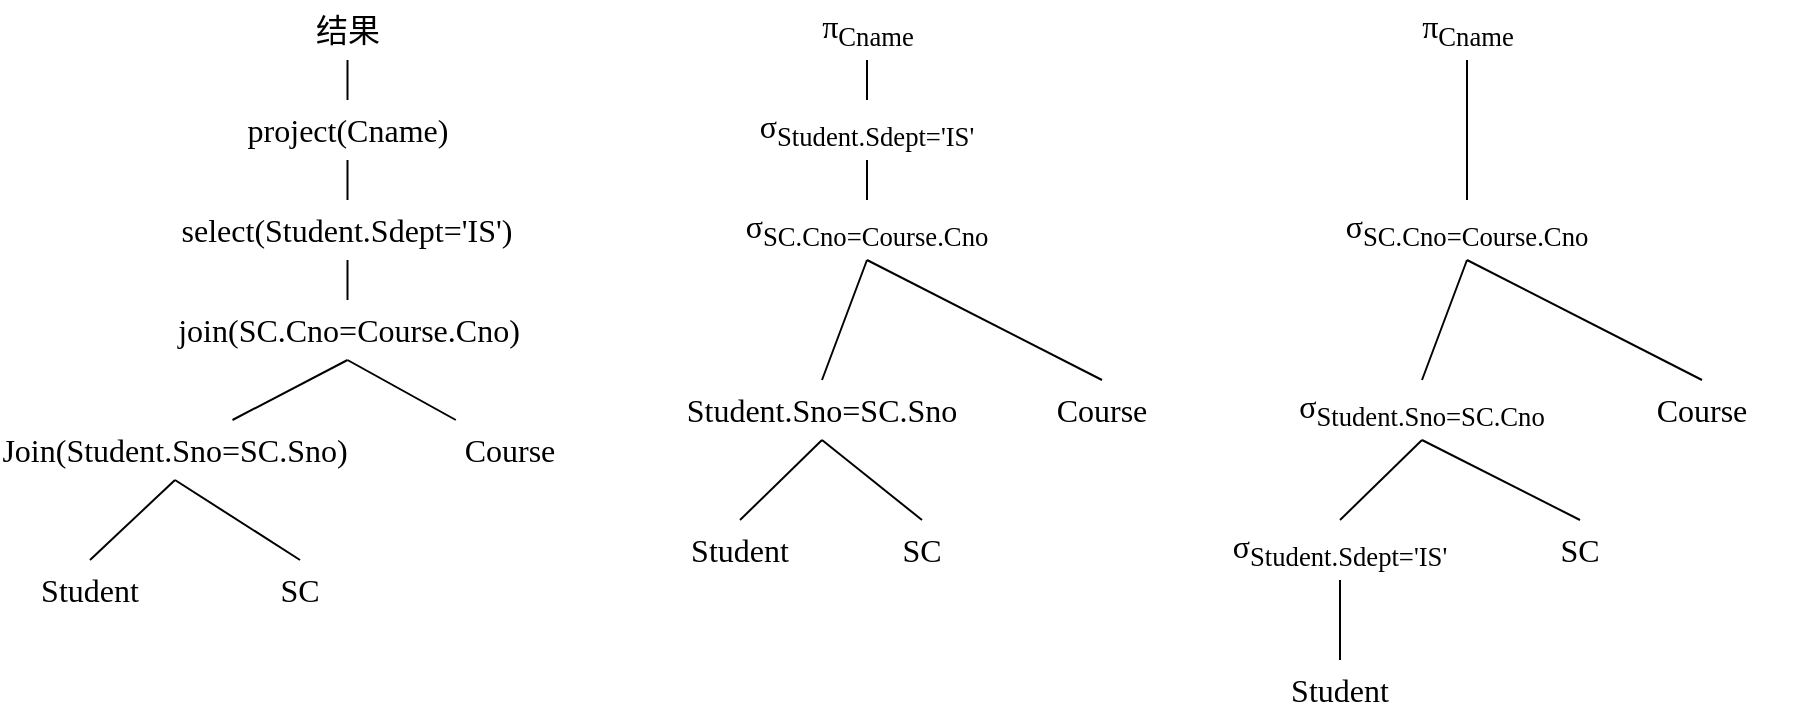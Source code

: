 <mxfile version="20.2.3" type="device"><diagram id="wJKtNPSoCHfU9U4MhGxK" name="第 1 页"><mxGraphModel dx="764" dy="1170" grid="1" gridSize="10" guides="1" tooltips="1" connect="1" arrows="1" fold="1" page="1" pageScale="1" pageWidth="827" pageHeight="1169" math="0" shadow="0"><root><mxCell id="0"/><mxCell id="1" parent="0"/><mxCell id="VdmW_lygGwy9s1eV7hQZ-3" value="" style="rounded=0;orthogonalLoop=1;jettySize=auto;html=1;endArrow=none;endFill=0;exitX=0.5;exitY=1;exitDx=0;exitDy=0;entryX=0.5;entryY=0;entryDx=0;entryDy=0;fontSize=16;" edge="1" parent="1" source="VdmW_lygGwy9s1eV7hQZ-1" target="VdmW_lygGwy9s1eV7hQZ-2"><mxGeometry relative="1" as="geometry"/></mxCell><mxCell id="VdmW_lygGwy9s1eV7hQZ-1" value="结果" style="text;html=1;strokeColor=none;fillColor=none;align=center;verticalAlign=middle;whiteSpace=wrap;rounded=0;fontFamily=Times New Roman;fontSize=16;" vertex="1" parent="1"><mxGeometry x="173.75" y="80" width="60" height="30" as="geometry"/></mxCell><mxCell id="VdmW_lygGwy9s1eV7hQZ-5" value="" style="edgeStyle=none;rounded=0;orthogonalLoop=1;jettySize=auto;html=1;fontFamily=Times New Roman;endArrow=none;endFill=0;entryX=0.5;entryY=0;entryDx=0;entryDy=0;exitX=0.5;exitY=1;exitDx=0;exitDy=0;fontSize=16;" edge="1" parent="1" source="VdmW_lygGwy9s1eV7hQZ-2" target="VdmW_lygGwy9s1eV7hQZ-4"><mxGeometry relative="1" as="geometry"/></mxCell><mxCell id="VdmW_lygGwy9s1eV7hQZ-2" value="&lt;font face=&quot;Times New Roman&quot; style=&quot;font-size: 16px;&quot;&gt;project(Cname)&lt;/font&gt;" style="text;html=1;strokeColor=none;fillColor=none;align=center;verticalAlign=middle;whiteSpace=wrap;rounded=0;fontSize=16;" vertex="1" parent="1"><mxGeometry x="158.75" y="130" width="90" height="30" as="geometry"/></mxCell><mxCell id="VdmW_lygGwy9s1eV7hQZ-7" value="" style="edgeStyle=none;rounded=0;orthogonalLoop=1;jettySize=auto;html=1;fontFamily=Times New Roman;endArrow=none;endFill=0;entryX=0.5;entryY=0;entryDx=0;entryDy=0;exitX=0.5;exitY=1;exitDx=0;exitDy=0;fontSize=16;" edge="1" parent="1" source="VdmW_lygGwy9s1eV7hQZ-4" target="VdmW_lygGwy9s1eV7hQZ-6"><mxGeometry relative="1" as="geometry"/></mxCell><mxCell id="VdmW_lygGwy9s1eV7hQZ-4" value="&lt;font face=&quot;Times New Roman&quot; style=&quot;font-size: 16px;&quot;&gt;select(Student.Sdept='IS')&lt;/font&gt;" style="text;html=1;strokeColor=none;fillColor=none;align=center;verticalAlign=middle;whiteSpace=wrap;rounded=0;fontFamily=Times New Roman;fontSize=16;" vertex="1" parent="1"><mxGeometry x="131.25" y="180" width="145" height="30" as="geometry"/></mxCell><mxCell id="VdmW_lygGwy9s1eV7hQZ-9" value="" style="edgeStyle=none;rounded=0;orthogonalLoop=1;jettySize=auto;html=1;fontFamily=Times New Roman;endArrow=none;endFill=0;exitX=0.5;exitY=1;exitDx=0;exitDy=0;fontSize=16;" edge="1" parent="1" source="VdmW_lygGwy9s1eV7hQZ-6" target="VdmW_lygGwy9s1eV7hQZ-8"><mxGeometry relative="1" as="geometry"/></mxCell><mxCell id="VdmW_lygGwy9s1eV7hQZ-11" value="" style="edgeStyle=none;rounded=0;orthogonalLoop=1;jettySize=auto;html=1;fontFamily=Times New Roman;endArrow=none;endFill=0;exitX=0.5;exitY=1;exitDx=0;exitDy=0;fontSize=16;" edge="1" parent="1" source="VdmW_lygGwy9s1eV7hQZ-6" target="VdmW_lygGwy9s1eV7hQZ-10"><mxGeometry relative="1" as="geometry"/></mxCell><mxCell id="VdmW_lygGwy9s1eV7hQZ-6" value="join(SC.Cno=Course.Cno)" style="text;html=1;strokeColor=none;fillColor=none;align=center;verticalAlign=middle;whiteSpace=wrap;rounded=0;fontFamily=Times New Roman;fontSize=16;" vertex="1" parent="1"><mxGeometry x="107.5" y="230" width="192.5" height="30" as="geometry"/></mxCell><mxCell id="VdmW_lygGwy9s1eV7hQZ-12" style="edgeStyle=none;rounded=0;orthogonalLoop=1;jettySize=auto;html=1;exitX=0.5;exitY=1;exitDx=0;exitDy=0;fontFamily=Times New Roman;endArrow=none;endFill=0;entryX=0.5;entryY=0;entryDx=0;entryDy=0;fontSize=16;" edge="1" parent="1" source="VdmW_lygGwy9s1eV7hQZ-8" target="VdmW_lygGwy9s1eV7hQZ-13"><mxGeometry relative="1" as="geometry"><mxPoint x="120" y="420" as="targetPoint"/></mxGeometry></mxCell><mxCell id="VdmW_lygGwy9s1eV7hQZ-16" style="edgeStyle=none;rounded=0;orthogonalLoop=1;jettySize=auto;html=1;exitX=0.5;exitY=1;exitDx=0;exitDy=0;entryX=0.5;entryY=0;entryDx=0;entryDy=0;fontFamily=Times New Roman;endArrow=none;endFill=0;fontSize=16;" edge="1" parent="1" source="VdmW_lygGwy9s1eV7hQZ-8" target="VdmW_lygGwy9s1eV7hQZ-14"><mxGeometry relative="1" as="geometry"/></mxCell><mxCell id="VdmW_lygGwy9s1eV7hQZ-8" value="Join(Student.Sno=SC.Sno)" style="text;html=1;strokeColor=none;fillColor=none;align=center;verticalAlign=middle;whiteSpace=wrap;rounded=0;fontFamily=Times New Roman;fontSize=16;" vertex="1" parent="1"><mxGeometry x="30" y="290" width="175" height="30" as="geometry"/></mxCell><mxCell id="VdmW_lygGwy9s1eV7hQZ-10" value="Course" style="text;html=1;strokeColor=none;fillColor=none;align=center;verticalAlign=middle;whiteSpace=wrap;rounded=0;fontFamily=Times New Roman;fontSize=16;" vertex="1" parent="1"><mxGeometry x="240" y="290" width="90" height="30" as="geometry"/></mxCell><mxCell id="VdmW_lygGwy9s1eV7hQZ-13" value="Student" style="text;html=1;strokeColor=none;fillColor=none;align=center;verticalAlign=middle;whiteSpace=wrap;rounded=0;fontFamily=Times New Roman;fontSize=16;" vertex="1" parent="1"><mxGeometry x="30" y="360" width="90" height="30" as="geometry"/></mxCell><mxCell id="VdmW_lygGwy9s1eV7hQZ-14" value="SC" style="text;html=1;strokeColor=none;fillColor=none;align=center;verticalAlign=middle;whiteSpace=wrap;rounded=0;fontFamily=Times New Roman;fontSize=16;" vertex="1" parent="1"><mxGeometry x="140" y="360" width="80" height="30" as="geometry"/></mxCell><mxCell id="VdmW_lygGwy9s1eV7hQZ-18" value="&lt;font face=&quot;Times New Roman&quot; style=&quot;font-size: 16px;&quot;&gt;σ&lt;sub&gt;Student.Sdept='IS'&lt;/sub&gt;&lt;/font&gt;" style="text;html=1;strokeColor=none;fillColor=none;align=center;verticalAlign=middle;whiteSpace=wrap;rounded=0;fontSize=16;" vertex="1" parent="1"><mxGeometry x="401" y="130" width="125" height="30" as="geometry"/></mxCell><mxCell id="VdmW_lygGwy9s1eV7hQZ-21" style="edgeStyle=none;rounded=0;orthogonalLoop=1;jettySize=auto;html=1;entryX=0.5;entryY=1;entryDx=0;entryDy=0;fontFamily=Times New Roman;fontSize=16;endArrow=none;endFill=0;" edge="1" parent="1" source="VdmW_lygGwy9s1eV7hQZ-20" target="VdmW_lygGwy9s1eV7hQZ-18"><mxGeometry relative="1" as="geometry"/></mxCell><mxCell id="VdmW_lygGwy9s1eV7hQZ-25" style="edgeStyle=none;rounded=0;orthogonalLoop=1;jettySize=auto;html=1;exitX=0.5;exitY=1;exitDx=0;exitDy=0;fontFamily=Times New Roman;fontSize=16;endArrow=none;endFill=0;entryX=0.5;entryY=0;entryDx=0;entryDy=0;" edge="1" parent="1" source="VdmW_lygGwy9s1eV7hQZ-20" target="VdmW_lygGwy9s1eV7hQZ-26"><mxGeometry relative="1" as="geometry"><mxPoint x="426" y="260" as="targetPoint"/></mxGeometry></mxCell><mxCell id="VdmW_lygGwy9s1eV7hQZ-20" value="&lt;font face=&quot;Times New Roman&quot; style=&quot;font-size: 16px;&quot;&gt;σ&lt;sub&gt;SC.Cno=Course.Cno&lt;/sub&gt;&lt;/font&gt;" style="text;html=1;strokeColor=none;fillColor=none;align=center;verticalAlign=middle;whiteSpace=wrap;rounded=0;fontSize=16;" vertex="1" parent="1"><mxGeometry x="396" y="180" width="135" height="30" as="geometry"/></mxCell><mxCell id="VdmW_lygGwy9s1eV7hQZ-24" style="edgeStyle=none;rounded=0;orthogonalLoop=1;jettySize=auto;html=1;entryX=0.5;entryY=0;entryDx=0;entryDy=0;fontFamily=Times New Roman;fontSize=16;endArrow=none;endFill=0;" edge="1" parent="1" source="VdmW_lygGwy9s1eV7hQZ-23" target="VdmW_lygGwy9s1eV7hQZ-18"><mxGeometry relative="1" as="geometry"/></mxCell><mxCell id="VdmW_lygGwy9s1eV7hQZ-23" value="&lt;span style=&quot;font-family: &amp;quot;Times New Roman&amp;quot;;&quot;&gt;π&lt;/span&gt;&lt;sub style=&quot;font-family: &amp;quot;Times New Roman&amp;quot;;&quot;&gt;Cname&lt;/sub&gt;" style="text;html=1;strokeColor=none;fillColor=none;align=center;verticalAlign=middle;whiteSpace=wrap;rounded=0;fontSize=16;" vertex="1" parent="1"><mxGeometry x="418.5" y="80" width="90" height="30" as="geometry"/></mxCell><mxCell id="VdmW_lygGwy9s1eV7hQZ-29" style="edgeStyle=none;rounded=0;orthogonalLoop=1;jettySize=auto;html=1;exitX=0.5;exitY=1;exitDx=0;exitDy=0;fontFamily=Times New Roman;fontSize=16;endArrow=none;endFill=0;entryX=0.5;entryY=0;entryDx=0;entryDy=0;" edge="1" parent="1" source="VdmW_lygGwy9s1eV7hQZ-26" target="VdmW_lygGwy9s1eV7hQZ-30"><mxGeometry relative="1" as="geometry"><mxPoint x="396" y="340" as="targetPoint"/></mxGeometry></mxCell><mxCell id="VdmW_lygGwy9s1eV7hQZ-31" style="edgeStyle=none;rounded=0;orthogonalLoop=1;jettySize=auto;html=1;exitX=0.5;exitY=1;exitDx=0;exitDy=0;fontFamily=Times New Roman;fontSize=16;endArrow=none;endFill=0;entryX=0.5;entryY=0;entryDx=0;entryDy=0;" edge="1" parent="1" source="VdmW_lygGwy9s1eV7hQZ-26" target="VdmW_lygGwy9s1eV7hQZ-32"><mxGeometry relative="1" as="geometry"><mxPoint x="496" y="340" as="targetPoint"/></mxGeometry></mxCell><mxCell id="VdmW_lygGwy9s1eV7hQZ-26" value="&lt;font face=&quot;Times New Roman&quot;&gt;Student.Sno=SC.Sno&lt;/font&gt;" style="text;html=1;strokeColor=none;fillColor=none;align=center;verticalAlign=middle;whiteSpace=wrap;rounded=0;fontSize=16;" vertex="1" parent="1"><mxGeometry x="366" y="270" width="150" height="30" as="geometry"/></mxCell><mxCell id="VdmW_lygGwy9s1eV7hQZ-28" style="edgeStyle=none;rounded=0;orthogonalLoop=1;jettySize=auto;html=1;exitX=0.5;exitY=0;exitDx=0;exitDy=0;entryX=0.5;entryY=1;entryDx=0;entryDy=0;fontFamily=Times New Roman;fontSize=16;endArrow=none;endFill=0;" edge="1" parent="1" source="VdmW_lygGwy9s1eV7hQZ-27" target="VdmW_lygGwy9s1eV7hQZ-20"><mxGeometry relative="1" as="geometry"/></mxCell><mxCell id="VdmW_lygGwy9s1eV7hQZ-27" value="&lt;font face=&quot;Times New Roman&quot;&gt;Course&lt;/font&gt;" style="text;html=1;strokeColor=none;fillColor=none;align=center;verticalAlign=middle;whiteSpace=wrap;rounded=0;fontSize=16;" vertex="1" parent="1"><mxGeometry x="531" y="270" width="100" height="30" as="geometry"/></mxCell><mxCell id="VdmW_lygGwy9s1eV7hQZ-30" value="&lt;font face=&quot;Times New Roman&quot;&gt;Student&lt;/font&gt;" style="text;html=1;strokeColor=none;fillColor=none;align=center;verticalAlign=middle;whiteSpace=wrap;rounded=0;fontSize=16;" vertex="1" parent="1"><mxGeometry x="360" y="340" width="80" height="30" as="geometry"/></mxCell><mxCell id="VdmW_lygGwy9s1eV7hQZ-32" value="&lt;font face=&quot;Times New Roman&quot;&gt;SC&lt;/font&gt;" style="text;html=1;strokeColor=none;fillColor=none;align=center;verticalAlign=middle;whiteSpace=wrap;rounded=0;fontSize=16;" vertex="1" parent="1"><mxGeometry x="451" y="340" width="80" height="30" as="geometry"/></mxCell><mxCell id="VdmW_lygGwy9s1eV7hQZ-35" style="edgeStyle=none;rounded=0;orthogonalLoop=1;jettySize=auto;html=1;exitX=0.5;exitY=1;exitDx=0;exitDy=0;fontFamily=Times New Roman;fontSize=16;endArrow=none;endFill=0;entryX=0.5;entryY=0;entryDx=0;entryDy=0;" edge="1" parent="1" source="VdmW_lygGwy9s1eV7hQZ-36" target="VdmW_lygGwy9s1eV7hQZ-41"><mxGeometry relative="1" as="geometry"><mxPoint x="726" y="260" as="targetPoint"/></mxGeometry></mxCell><mxCell id="VdmW_lygGwy9s1eV7hQZ-36" value="&lt;font face=&quot;Times New Roman&quot; style=&quot;font-size: 16px;&quot;&gt;σ&lt;sub&gt;SC.Cno=Course.Cno&lt;/sub&gt;&lt;/font&gt;" style="text;html=1;strokeColor=none;fillColor=none;align=center;verticalAlign=middle;whiteSpace=wrap;rounded=0;fontSize=16;" vertex="1" parent="1"><mxGeometry x="696" y="180" width="135" height="30" as="geometry"/></mxCell><mxCell id="VdmW_lygGwy9s1eV7hQZ-37" style="edgeStyle=none;rounded=0;orthogonalLoop=1;jettySize=auto;html=1;entryX=0.5;entryY=0;entryDx=0;entryDy=0;fontFamily=Times New Roman;fontSize=16;endArrow=none;endFill=0;exitX=0.5;exitY=1;exitDx=0;exitDy=0;" edge="1" parent="1" source="VdmW_lygGwy9s1eV7hQZ-38" target="VdmW_lygGwy9s1eV7hQZ-36"><mxGeometry relative="1" as="geometry"><mxPoint x="763.5" y="130" as="targetPoint"/></mxGeometry></mxCell><mxCell id="VdmW_lygGwy9s1eV7hQZ-38" value="&lt;span style=&quot;font-family: &amp;quot;Times New Roman&amp;quot;;&quot;&gt;π&lt;/span&gt;&lt;sub style=&quot;font-family: &amp;quot;Times New Roman&amp;quot;;&quot;&gt;Cname&lt;/sub&gt;" style="text;html=1;strokeColor=none;fillColor=none;align=center;verticalAlign=middle;whiteSpace=wrap;rounded=0;fontSize=16;" vertex="1" parent="1"><mxGeometry x="718.5" y="80" width="90" height="30" as="geometry"/></mxCell><mxCell id="VdmW_lygGwy9s1eV7hQZ-39" style="edgeStyle=none;rounded=0;orthogonalLoop=1;jettySize=auto;html=1;exitX=0.5;exitY=1;exitDx=0;exitDy=0;fontFamily=Times New Roman;fontSize=16;endArrow=none;endFill=0;entryX=0.5;entryY=0;entryDx=0;entryDy=0;" edge="1" parent="1" source="VdmW_lygGwy9s1eV7hQZ-41" target="VdmW_lygGwy9s1eV7hQZ-44"><mxGeometry relative="1" as="geometry"><mxPoint x="696" y="340" as="targetPoint"/></mxGeometry></mxCell><mxCell id="VdmW_lygGwy9s1eV7hQZ-40" style="edgeStyle=none;rounded=0;orthogonalLoop=1;jettySize=auto;html=1;exitX=0.5;exitY=1;exitDx=0;exitDy=0;fontFamily=Times New Roman;fontSize=16;endArrow=none;endFill=0;entryX=0.5;entryY=0;entryDx=0;entryDy=0;" edge="1" parent="1" source="VdmW_lygGwy9s1eV7hQZ-41" target="VdmW_lygGwy9s1eV7hQZ-45"><mxGeometry relative="1" as="geometry"><mxPoint x="796" y="340" as="targetPoint"/></mxGeometry></mxCell><mxCell id="VdmW_lygGwy9s1eV7hQZ-41" value="&lt;span style=&quot;font-family: &amp;quot;Times New Roman&amp;quot;;&quot;&gt;σ&lt;/span&gt;&lt;sub style=&quot;font-family: &amp;quot;Times New Roman&amp;quot;;&quot;&gt;Student.Sno=SC.Cno&lt;/sub&gt;" style="text;html=1;strokeColor=none;fillColor=none;align=center;verticalAlign=middle;whiteSpace=wrap;rounded=0;fontSize=16;" vertex="1" parent="1"><mxGeometry x="666" y="270" width="150" height="30" as="geometry"/></mxCell><mxCell id="VdmW_lygGwy9s1eV7hQZ-42" style="edgeStyle=none;rounded=0;orthogonalLoop=1;jettySize=auto;html=1;exitX=0.5;exitY=0;exitDx=0;exitDy=0;entryX=0.5;entryY=1;entryDx=0;entryDy=0;fontFamily=Times New Roman;fontSize=16;endArrow=none;endFill=0;" edge="1" parent="1" source="VdmW_lygGwy9s1eV7hQZ-43" target="VdmW_lygGwy9s1eV7hQZ-36"><mxGeometry relative="1" as="geometry"/></mxCell><mxCell id="VdmW_lygGwy9s1eV7hQZ-43" value="&lt;font face=&quot;Times New Roman&quot;&gt;Course&lt;/font&gt;" style="text;html=1;strokeColor=none;fillColor=none;align=center;verticalAlign=middle;whiteSpace=wrap;rounded=0;fontSize=16;" vertex="1" parent="1"><mxGeometry x="831" y="270" width="100" height="30" as="geometry"/></mxCell><mxCell id="VdmW_lygGwy9s1eV7hQZ-46" style="edgeStyle=none;rounded=0;orthogonalLoop=1;jettySize=auto;html=1;exitX=0.5;exitY=1;exitDx=0;exitDy=0;fontFamily=Times New Roman;fontSize=16;endArrow=none;endFill=0;entryX=0.5;entryY=0;entryDx=0;entryDy=0;" edge="1" parent="1" source="VdmW_lygGwy9s1eV7hQZ-44" target="VdmW_lygGwy9s1eV7hQZ-47"><mxGeometry relative="1" as="geometry"><mxPoint x="700" y="410" as="targetPoint"/></mxGeometry></mxCell><mxCell id="VdmW_lygGwy9s1eV7hQZ-44" value="&lt;span style=&quot;font-family: &amp;quot;Times New Roman&amp;quot;;&quot;&gt;σ&lt;/span&gt;&lt;sub style=&quot;font-family: &amp;quot;Times New Roman&amp;quot;;&quot;&gt;Student.Sdept='IS'&lt;/sub&gt;" style="text;html=1;strokeColor=none;fillColor=none;align=center;verticalAlign=middle;whiteSpace=wrap;rounded=0;fontSize=16;" vertex="1" parent="1"><mxGeometry x="660" y="340" width="80" height="30" as="geometry"/></mxCell><mxCell id="VdmW_lygGwy9s1eV7hQZ-45" value="&lt;font face=&quot;Times New Roman&quot;&gt;SC&lt;/font&gt;" style="text;html=1;strokeColor=none;fillColor=none;align=center;verticalAlign=middle;whiteSpace=wrap;rounded=0;fontSize=16;" vertex="1" parent="1"><mxGeometry x="780" y="340" width="80" height="30" as="geometry"/></mxCell><mxCell id="VdmW_lygGwy9s1eV7hQZ-47" value="&lt;font face=&quot;Times New Roman&quot;&gt;Student&lt;/font&gt;" style="text;html=1;strokeColor=none;fillColor=none;align=center;verticalAlign=middle;whiteSpace=wrap;rounded=0;fontSize=16;" vertex="1" parent="1"><mxGeometry x="660" y="410" width="80" height="30" as="geometry"/></mxCell></root></mxGraphModel></diagram></mxfile>